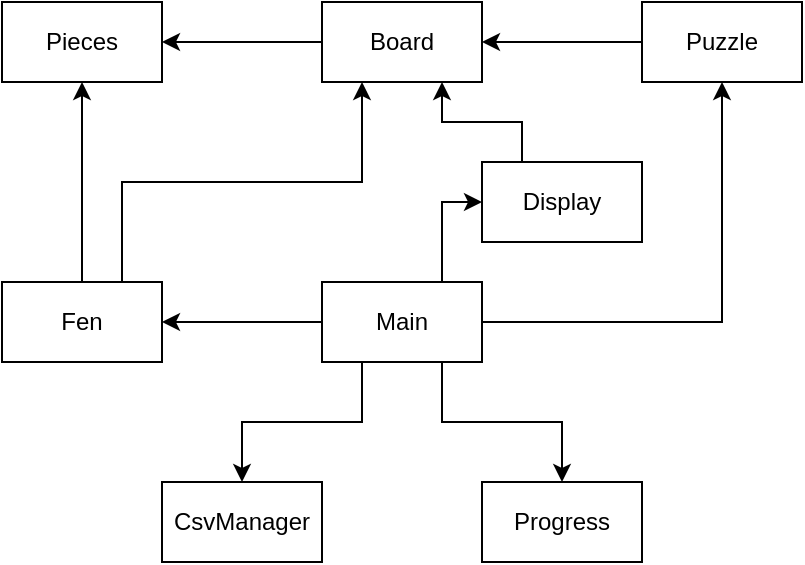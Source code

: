 <mxfile version="26.0.10">
  <diagram name="Page-1" id="qKAzFaTIPnDPn_LquFk8">
    <mxGraphModel dx="782" dy="451" grid="1" gridSize="10" guides="1" tooltips="1" connect="1" arrows="1" fold="1" page="1" pageScale="1" pageWidth="850" pageHeight="1100" math="0" shadow="0">
      <root>
        <mxCell id="0" />
        <mxCell id="1" parent="0" />
        <mxCell id="31M3Ru9-WciQIyxBQ39k-1" value="Pieces" style="rounded=0;whiteSpace=wrap;html=1;" vertex="1" parent="1">
          <mxGeometry x="80" y="160" width="80" height="40" as="geometry" />
        </mxCell>
        <mxCell id="31M3Ru9-WciQIyxBQ39k-8" style="edgeStyle=orthogonalEdgeStyle;rounded=0;orthogonalLoop=1;jettySize=auto;html=1;exitX=0;exitY=0.5;exitDx=0;exitDy=0;entryX=1;entryY=0.5;entryDx=0;entryDy=0;" edge="1" parent="1" source="31M3Ru9-WciQIyxBQ39k-2" target="31M3Ru9-WciQIyxBQ39k-1">
          <mxGeometry relative="1" as="geometry" />
        </mxCell>
        <mxCell id="31M3Ru9-WciQIyxBQ39k-2" value="&lt;div&gt;Board&lt;/div&gt;" style="rounded=0;whiteSpace=wrap;html=1;" vertex="1" parent="1">
          <mxGeometry x="240" y="160" width="80" height="40" as="geometry" />
        </mxCell>
        <mxCell id="31M3Ru9-WciQIyxBQ39k-7" style="edgeStyle=orthogonalEdgeStyle;rounded=0;orthogonalLoop=1;jettySize=auto;html=1;exitX=0;exitY=0.5;exitDx=0;exitDy=0;entryX=1;entryY=0.5;entryDx=0;entryDy=0;" edge="1" parent="1" source="31M3Ru9-WciQIyxBQ39k-3" target="31M3Ru9-WciQIyxBQ39k-2">
          <mxGeometry relative="1" as="geometry" />
        </mxCell>
        <mxCell id="31M3Ru9-WciQIyxBQ39k-3" value="Puzzle" style="rounded=0;whiteSpace=wrap;html=1;" vertex="1" parent="1">
          <mxGeometry x="400" y="160" width="80" height="40" as="geometry" />
        </mxCell>
        <mxCell id="31M3Ru9-WciQIyxBQ39k-21" style="edgeStyle=orthogonalEdgeStyle;rounded=0;orthogonalLoop=1;jettySize=auto;html=1;exitX=1;exitY=0.5;exitDx=0;exitDy=0;entryX=0.5;entryY=1;entryDx=0;entryDy=0;" edge="1" parent="1" source="31M3Ru9-WciQIyxBQ39k-4" target="31M3Ru9-WciQIyxBQ39k-3">
          <mxGeometry relative="1" as="geometry" />
        </mxCell>
        <mxCell id="31M3Ru9-WciQIyxBQ39k-23" style="edgeStyle=orthogonalEdgeStyle;rounded=0;orthogonalLoop=1;jettySize=auto;html=1;exitX=0;exitY=0.5;exitDx=0;exitDy=0;entryX=1;entryY=0.5;entryDx=0;entryDy=0;" edge="1" parent="1" source="31M3Ru9-WciQIyxBQ39k-4" target="31M3Ru9-WciQIyxBQ39k-6">
          <mxGeometry relative="1" as="geometry" />
        </mxCell>
        <mxCell id="31M3Ru9-WciQIyxBQ39k-24" style="edgeStyle=orthogonalEdgeStyle;rounded=0;orthogonalLoop=1;jettySize=auto;html=1;exitX=0.25;exitY=1;exitDx=0;exitDy=0;entryX=0.5;entryY=0;entryDx=0;entryDy=0;" edge="1" parent="1" source="31M3Ru9-WciQIyxBQ39k-4" target="31M3Ru9-WciQIyxBQ39k-5">
          <mxGeometry relative="1" as="geometry" />
        </mxCell>
        <mxCell id="31M3Ru9-WciQIyxBQ39k-25" style="edgeStyle=orthogonalEdgeStyle;rounded=0;orthogonalLoop=1;jettySize=auto;html=1;exitX=0.75;exitY=1;exitDx=0;exitDy=0;entryX=0.5;entryY=0;entryDx=0;entryDy=0;" edge="1" parent="1" source="31M3Ru9-WciQIyxBQ39k-4" target="31M3Ru9-WciQIyxBQ39k-15">
          <mxGeometry relative="1" as="geometry" />
        </mxCell>
        <mxCell id="31M3Ru9-WciQIyxBQ39k-28" style="edgeStyle=orthogonalEdgeStyle;rounded=0;orthogonalLoop=1;jettySize=auto;html=1;exitX=0.75;exitY=0;exitDx=0;exitDy=0;entryX=0;entryY=0.5;entryDx=0;entryDy=0;" edge="1" parent="1" source="31M3Ru9-WciQIyxBQ39k-4" target="31M3Ru9-WciQIyxBQ39k-20">
          <mxGeometry relative="1" as="geometry" />
        </mxCell>
        <mxCell id="31M3Ru9-WciQIyxBQ39k-4" value="Main" style="rounded=0;whiteSpace=wrap;html=1;" vertex="1" parent="1">
          <mxGeometry x="240" y="300" width="80" height="40" as="geometry" />
        </mxCell>
        <mxCell id="31M3Ru9-WciQIyxBQ39k-5" value="CsvManager" style="rounded=0;whiteSpace=wrap;html=1;" vertex="1" parent="1">
          <mxGeometry x="160" y="400" width="80" height="40" as="geometry" />
        </mxCell>
        <mxCell id="31M3Ru9-WciQIyxBQ39k-11" style="edgeStyle=orthogonalEdgeStyle;rounded=0;orthogonalLoop=1;jettySize=auto;html=1;exitX=0.5;exitY=0;exitDx=0;exitDy=0;entryX=0.5;entryY=1;entryDx=0;entryDy=0;" edge="1" parent="1" source="31M3Ru9-WciQIyxBQ39k-6" target="31M3Ru9-WciQIyxBQ39k-1">
          <mxGeometry relative="1" as="geometry" />
        </mxCell>
        <mxCell id="31M3Ru9-WciQIyxBQ39k-26" style="edgeStyle=orthogonalEdgeStyle;rounded=0;orthogonalLoop=1;jettySize=auto;html=1;exitX=0.75;exitY=0;exitDx=0;exitDy=0;entryX=0.25;entryY=1;entryDx=0;entryDy=0;" edge="1" parent="1" source="31M3Ru9-WciQIyxBQ39k-6" target="31M3Ru9-WciQIyxBQ39k-2">
          <mxGeometry relative="1" as="geometry" />
        </mxCell>
        <mxCell id="31M3Ru9-WciQIyxBQ39k-6" value="Fen" style="rounded=0;whiteSpace=wrap;html=1;" vertex="1" parent="1">
          <mxGeometry x="80" y="300" width="80" height="40" as="geometry" />
        </mxCell>
        <mxCell id="31M3Ru9-WciQIyxBQ39k-15" value="Progress" style="rounded=0;whiteSpace=wrap;html=1;" vertex="1" parent="1">
          <mxGeometry x="320" y="400" width="80" height="40" as="geometry" />
        </mxCell>
        <mxCell id="31M3Ru9-WciQIyxBQ39k-27" style="edgeStyle=orthogonalEdgeStyle;rounded=0;orthogonalLoop=1;jettySize=auto;html=1;exitX=0.25;exitY=0;exitDx=0;exitDy=0;entryX=0.75;entryY=1;entryDx=0;entryDy=0;" edge="1" parent="1" source="31M3Ru9-WciQIyxBQ39k-20" target="31M3Ru9-WciQIyxBQ39k-2">
          <mxGeometry relative="1" as="geometry" />
        </mxCell>
        <mxCell id="31M3Ru9-WciQIyxBQ39k-20" value="Display" style="rounded=0;whiteSpace=wrap;html=1;" vertex="1" parent="1">
          <mxGeometry x="320" y="240" width="80" height="40" as="geometry" />
        </mxCell>
      </root>
    </mxGraphModel>
  </diagram>
</mxfile>
